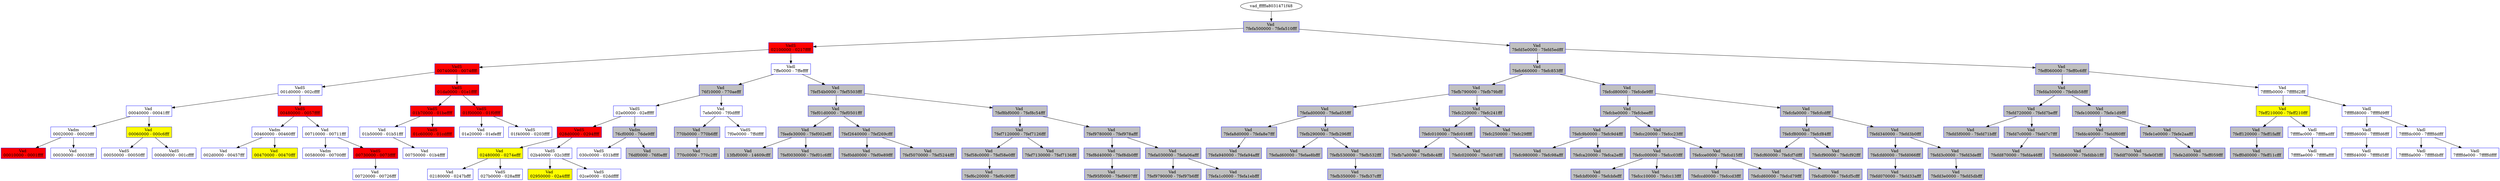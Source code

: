 /* Pid:   1172 */
digraph processtree {
graph [rankdir = "TB"];
vad_fffffa8031471f48 -> vad_fffffa803257c280
vad_fffffa803257c280 [label = "{ Vad \n7fefa500000 - 7fefa510fff }"shape = "record" color = "blue" style = "filled" fillcolor = "gray"];
vad_fffffa803257c280 -> vad_fffffa8031164b30
vad_fffffa8031164b30 [label = "{ VadS\n02100000 - 0217ffff }"shape = "record" color = "blue" style = "filled" fillcolor = "red"];
vad_fffffa8031164b30 -> vad_fffffa80331ff0b0
vad_fffffa80331ff0b0 [label = "{ VadS\n00740000 - 0074ffff }"shape = "record" color = "blue" style = "filled" fillcolor = "red"];
vad_fffffa80331ff0b0 -> vad_fffffa80338e7d70
vad_fffffa80338e7d70 [label = "{ VadS\n001d0000 - 002cffff }"shape = "record" color = "blue" style = "filled" fillcolor = "white"];
vad_fffffa80338e7d70 -> vad_fffffa803166b600
vad_fffffa803166b600 [label = "{ Vad \n00040000 - 00041fff }"shape = "record" color = "blue" style = "filled" fillcolor = "white"];
vad_fffffa803166b600 -> vad_fffffa803252e280
vad_fffffa803252e280 [label = "{ Vadm\n00020000 - 00020fff }"shape = "record" color = "blue" style = "filled" fillcolor = "white"];
vad_fffffa803252e280 -> vad_fffffa8031f3f740
vad_fffffa8031f3f740 [label = "{ Vad \n00010000 - 0001ffff }"shape = "record" color = "blue" style = "filled" fillcolor = "red"];
vad_fffffa803252e280 -> vad_fffffa803166b690
vad_fffffa803166b690 [label = "{ Vad \n00030000 - 00033fff }"shape = "record" color = "blue" style = "filled" fillcolor = "white"];
vad_fffffa803166b600 -> vad_fffffa8031eba260
vad_fffffa8031eba260 [label = "{ Vad \n00060000 - 000c6fff }"shape = "record" color = "blue" style = "filled" fillcolor = "yellow"];
vad_fffffa8031eba260 -> vad_fffffa80310940d0
vad_fffffa80310940d0 [label = "{ VadS\n00050000 - 00050fff }"shape = "record" color = "blue" style = "filled" fillcolor = "white"];
vad_fffffa8031eba260 -> vad_fffffa803317a940
vad_fffffa803317a940 [label = "{ VadS\n000d0000 - 001cffff }"shape = "record" color = "blue" style = "filled" fillcolor = "white"];
vad_fffffa80338e7d70 -> vad_fffffa80332c1ad0
vad_fffffa80332c1ad0 [label = "{ VadS\n00480000 - 0057ffff }"shape = "record" color = "blue" style = "filled" fillcolor = "red"];
vad_fffffa80332c1ad0 -> vad_fffffa803252e140
vad_fffffa803252e140 [label = "{ Vadm\n00460000 - 00460fff }"shape = "record" color = "blue" style = "filled" fillcolor = "white"];
vad_fffffa803252e140 -> vad_fffffa803108b4b0
vad_fffffa803108b4b0 [label = "{ Vad \n002d0000 - 00457fff }"shape = "record" color = "blue" style = "filled" fillcolor = "white"];
vad_fffffa803252e140 -> vad_fffffa8031eaf6f0
vad_fffffa8031eaf6f0 [label = "{ Vad \n00470000 - 00470fff }"shape = "record" color = "blue" style = "filled" fillcolor = "yellow"];
vad_fffffa80332c1ad0 -> vad_fffffa80325be1c0
vad_fffffa80325be1c0 [label = "{ Vad \n00710000 - 00711fff }"shape = "record" color = "blue" style = "filled" fillcolor = "white"];
vad_fffffa80325be1c0 -> vad_fffffa80317fe2d0
vad_fffffa80317fe2d0 [label = "{ Vadm\n00580000 - 00700fff }"shape = "record" color = "blue" style = "filled" fillcolor = "white"];
vad_fffffa80325be1c0 -> vad_fffffa8031001160
vad_fffffa8031001160 [label = "{ VadS\n00730000 - 0073ffff }"shape = "record" color = "blue" style = "filled" fillcolor = "red"];
vad_fffffa8031001160 -> vad_fffffa80314716a0
vad_fffffa80314716a0 [label = "{ Vad \n00720000 - 00726fff }"shape = "record" color = "blue" style = "filled" fillcolor = "white"];
vad_fffffa80331ff0b0 -> vad_fffffa80310995d0
vad_fffffa80310995d0 [label = "{ VadS\n01da0000 - 01e1ffff }"shape = "record" color = "blue" style = "filled" fillcolor = "red"];
vad_fffffa80310995d0 -> vad_fffffa8030ffaaf0
vad_fffffa8030ffaaf0 [label = "{ VadS\n01b70000 - 01beffff }"shape = "record" color = "blue" style = "filled" fillcolor = "red"];
vad_fffffa8030ffaaf0 -> vad_fffffa8031471400
vad_fffffa8031471400 [label = "{ Vad \n01b50000 - 01b51fff }"shape = "record" color = "blue" style = "filled" fillcolor = "white"];
vad_fffffa8031471400 -> vad_fffffa803252e010
vad_fffffa803252e010 [label = "{ Vad \n00750000 - 01b4ffff }"shape = "record" color = "blue" style = "filled" fillcolor = "white"];
vad_fffffa8030ffaaf0 -> vad_fffffa80310c4920
vad_fffffa80310c4920 [label = "{ VadS\n01c60000 - 01cdffff }"shape = "record" color = "blue" style = "filled" fillcolor = "red"];
vad_fffffa80310995d0 -> vad_fffffa80310fa1f0
vad_fffffa80310fa1f0 [label = "{ VadS\n01f00000 - 01f0ffff }"shape = "record" color = "blue" style = "filled" fillcolor = "red"];
vad_fffffa80310fa1f0 -> vad_fffffa803119da80
vad_fffffa803119da80 [label = "{ Vad \n01e20000 - 01efefff }"shape = "record" color = "blue" style = "filled" fillcolor = "white"];
vad_fffffa80310fa1f0 -> vad_fffffa80310918a0
vad_fffffa80310918a0 [label = "{ VadS\n01f40000 - 0203ffff }"shape = "record" color = "blue" style = "filled" fillcolor = "white"];
vad_fffffa8031164b30 -> vad_fffffa8031471a10
vad_fffffa8031471a10 [label = "{ Vadl\n7ffe0000 - 7ffeffff }"shape = "record" color = "blue" style = "filled" fillcolor = "white"];
vad_fffffa8031471a10 -> vad_fffffa80314718f0
vad_fffffa80314718f0 [label = "{ Vad \n76f10000 - 770aefff }"shape = "record" color = "blue" style = "filled" fillcolor = "gray"];
vad_fffffa80314718f0 -> vad_fffffa8033800b00
vad_fffffa8033800b00 [label = "{ VadS\n02e00000 - 02efffff }"shape = "record" color = "blue" style = "filled" fillcolor = "white"];
vad_fffffa8033800b00 -> vad_fffffa80336a1010
vad_fffffa80336a1010 [label = "{ VadS\n028d0000 - 0294ffff }"shape = "record" color = "blue" style = "filled" fillcolor = "red"];
vad_fffffa80336a1010 -> vad_fffffa8031144ce0
vad_fffffa8031144ce0 [label = "{ Vad \n02480000 - 0274efff }"shape = "record" color = "blue" style = "filled" fillcolor = "yellow"];
vad_fffffa8031144ce0 -> vad_fffffa80314712f0
vad_fffffa80314712f0 [label = "{ Vad \n02180000 - 0247bfff }"shape = "record" color = "blue" style = "filled" fillcolor = "white"];
vad_fffffa8031144ce0 -> vad_fffffa80331aa0d0
vad_fffffa80331aa0d0 [label = "{ VadS\n027b0000 - 028affff }"shape = "record" color = "blue" style = "filled" fillcolor = "white"];
vad_fffffa80336a1010 -> vad_fffffa803388a220
vad_fffffa803388a220 [label = "{ VadS\n02b40000 - 02c3ffff }"shape = "record" color = "blue" style = "filled" fillcolor = "white"];
vad_fffffa803388a220 -> vad_fffffa80313e1290
vad_fffffa80313e1290 [label = "{ Vad \n02950000 - 02a4ffff }"shape = "record" color = "blue" style = "filled" fillcolor = "yellow"];
vad_fffffa803388a220 -> vad_fffffa80333fa170
vad_fffffa80333fa170 [label = "{ VadS\n02ce0000 - 02ddffff }"shape = "record" color = "blue" style = "filled" fillcolor = "white"];
vad_fffffa8033800b00 -> vad_fffffa803252e1e0
vad_fffffa803252e1e0 [label = "{ Vadm\n76cf0000 - 76de9fff }"shape = "record" color = "blue" style = "filled" fillcolor = "gray"];
vad_fffffa803252e1e0 -> vad_fffffa8032f02e70
vad_fffffa8032f02e70 [label = "{ VadS\n030c0000 - 031bffff }"shape = "record" color = "blue" style = "filled" fillcolor = "white"];
vad_fffffa803252e1e0 -> vad_fffffa803166b4b0
vad_fffffa803166b4b0 [label = "{ Vad \n76df0000 - 76f0efff }"shape = "record" color = "blue" style = "filled" fillcolor = "gray"];
vad_fffffa80314718f0 -> vad_fffffa803166be50
vad_fffffa803166be50 [label = "{ Vad \n7efe0000 - 7f0dffff }"shape = "record" color = "blue" style = "filled" fillcolor = "white"];
vad_fffffa803166be50 -> vad_fffffa8031e73870
vad_fffffa8031e73870 [label = "{ Vad \n770b0000 - 770b6fff }"shape = "record" color = "blue" style = "filled" fillcolor = "gray"];
vad_fffffa8031e73870 -> vad_fffffa80325e5260
vad_fffffa80325e5260 [label = "{ Vad \n770c0000 - 770c2fff }"shape = "record" color = "blue" style = "filled" fillcolor = "gray"];
vad_fffffa803166be50 -> vad_fffffa803110a270
vad_fffffa803110a270 [label = "{ VadS\n7f0e0000 - 7ffdffff }"shape = "record" color = "blue" style = "filled" fillcolor = "white"];
vad_fffffa8031471a10 -> vad_fffffa803257c3c0
vad_fffffa803257c3c0 [label = "{ Vad \n7fef54b0000 - 7fef5503fff }"shape = "record" color = "blue" style = "filled" fillcolor = "gray"];
vad_fffffa803257c3c0 -> vad_fffffa80325848b0
vad_fffffa80325848b0 [label = "{ Vad \n7fef01d0000 - 7fef0501fff }"shape = "record" color = "blue" style = "filled" fillcolor = "gray"];
vad_fffffa80325848b0 -> vad_fffffa803252f2b0
vad_fffffa803252f2b0 [label = "{ Vad \n7feefe30000 - 7fef002efff }"shape = "record" color = "blue" style = "filled" fillcolor = "gray"];
vad_fffffa803252f2b0 -> vad_fffffa8031471980
vad_fffffa8031471980 [label = "{ Vad \n13fbf0000 - 14609cfff }"shape = "record" color = "blue" style = "filled" fillcolor = "gray"];
vad_fffffa803252f2b0 -> vad_fffffa8032573950
vad_fffffa8032573950 [label = "{ Vad \n7fef0030000 - 7fef01c6fff }"shape = "record" color = "blue" style = "filled" fillcolor = "gray"];
vad_fffffa80325848b0 -> vad_fffffa8032573010
vad_fffffa8032573010 [label = "{ Vad \n7fef2640000 - 7fef269cfff }"shape = "record" color = "blue" style = "filled" fillcolor = "gray"];
vad_fffffa8032573010 -> vad_fffffa80325e7a40
vad_fffffa80325e7a40 [label = "{ Vad \n7fef0dd0000 - 7fef0e89fff }"shape = "record" color = "blue" style = "filled" fillcolor = "gray"];
vad_fffffa8032573010 -> vad_fffffa80325c0380
vad_fffffa80325c0380 [label = "{ Vad \n7fef5070000 - 7fef5244fff }"shape = "record" color = "blue" style = "filled" fillcolor = "gray"];
vad_fffffa803257c3c0 -> vad_fffffa8031676dd0
vad_fffffa8031676dd0 [label = "{ Vad \n7fef8bf0000 - 7fef8c54fff }"shape = "record" color = "blue" style = "filled" fillcolor = "gray"];
vad_fffffa8031676dd0 -> vad_fffffa803257c1f0
vad_fffffa803257c1f0 [label = "{ Vad \n7fef7120000 - 7fef7126fff }"shape = "record" color = "blue" style = "filled" fillcolor = "gray"];
vad_fffffa803257c1f0 -> vad_fffffa80325c0410
vad_fffffa80325c0410 [label = "{ Vad \n7fef58c0000 - 7fef58e0fff }"shape = "record" color = "blue" style = "filled" fillcolor = "gray"];
vad_fffffa80325c0410 -> vad_fffffa803252f460
vad_fffffa803252f460 [label = "{ Vad \n7fef6c20000 - 7fef6c90fff }"shape = "record" color = "blue" style = "filled" fillcolor = "gray"];
vad_fffffa803257c1f0 -> vad_fffffa80325c04a0
vad_fffffa80325c04a0 [label = "{ Vad \n7fef7130000 - 7fef7136fff }"shape = "record" color = "blue" style = "filled" fillcolor = "gray"];
vad_fffffa8031676dd0 -> vad_fffffa8032584140
vad_fffffa8032584140 [label = "{ Vad \n7fef9780000 - 7fef978afff }"shape = "record" color = "blue" style = "filled" fillcolor = "gray"];
vad_fffffa8032584140 -> vad_fffffa8031676e60
vad_fffffa8031676e60 [label = "{ Vad \n7fef8d40000 - 7fef8db0fff }"shape = "record" color = "blue" style = "filled" fillcolor = "gray"];
vad_fffffa8031676e60 -> vad_fffffa803108b5d0
vad_fffffa803108b5d0 [label = "{ Vad \n7fef95f0000 - 7fef9607fff }"shape = "record" color = "blue" style = "filled" fillcolor = "gray"];
vad_fffffa8032584140 -> vad_fffffa803156a0e0
vad_fffffa803156a0e0 [label = "{ Vad \n7fefa030000 - 7fefa06afff }"shape = "record" color = "blue" style = "filled" fillcolor = "gray"];
vad_fffffa803156a0e0 -> vad_fffffa8032584010
vad_fffffa8032584010 [label = "{ Vad \n7fef9790000 - 7fef97b6fff }"shape = "record" color = "blue" style = "filled" fillcolor = "gray"];
vad_fffffa803156a0e0 -> vad_fffffa80316765a0
vad_fffffa80316765a0 [label = "{ Vad \n7fefa1c0000 - 7fefa1ebfff }"shape = "record" color = "blue" style = "filled" fillcolor = "gray"];
vad_fffffa803257c280 -> vad_fffffa8031eaf4f0
vad_fffffa8031eaf4f0 [label = "{ Vad \n7fefd5e0000 - 7fefd5edfff }"shape = "record" color = "blue" style = "filled" fillcolor = "gray"];
vad_fffffa8031eaf4f0 -> vad_fffffa8032584820
vad_fffffa8032584820 [label = "{ Vad \n7fefc660000 - 7fefc853fff }"shape = "record" color = "blue" style = "filled" fillcolor = "gray"];
vad_fffffa8032584820 -> vad_fffffa80325730b0
vad_fffffa80325730b0 [label = "{ Vad \n7fefb790000 - 7fefb79bfff }"shape = "record" color = "blue" style = "filled" fillcolor = "gray"];
vad_fffffa80325730b0 -> vad_fffffa8032584c10
vad_fffffa8032584c10 [label = "{ Vad \n7fefad00000 - 7fefad55fff }"shape = "record" color = "blue" style = "filled" fillcolor = "gray"];
vad_fffffa8032584c10 -> vad_fffffa8031e73290
vad_fffffa8031e73290 [label = "{ Vad \n7fefa8d0000 - 7fefa8e7fff }"shape = "record" color = "blue" style = "filled" fillcolor = "gray"];
vad_fffffa8031e73290 -> vad_fffffa8032584af0
vad_fffffa8032584af0 [label = "{ Vad \n7fefa940000 - 7fefa94afff }"shape = "record" color = "blue" style = "filled" fillcolor = "gray"];
vad_fffffa8032584c10 -> vad_fffffa8031ebbaa0
vad_fffffa8031ebbaa0 [label = "{ Vad \n7fefb290000 - 7fefb296fff }"shape = "record" color = "blue" style = "filled" fillcolor = "gray"];
vad_fffffa8031ebbaa0 -> vad_fffffa80325739e0
vad_fffffa80325739e0 [label = "{ Vad \n7fefad60000 - 7fefae8bfff }"shape = "record" color = "blue" style = "filled" fillcolor = "gray"];
vad_fffffa8031ebbaa0 -> vad_fffffa803108b540
vad_fffffa803108b540 [label = "{ Vad \n7fefb530000 - 7fefb532fff }"shape = "record" color = "blue" style = "filled" fillcolor = "gray"];
vad_fffffa803108b540 -> vad_fffffa80325b19e0
vad_fffffa80325b19e0 [label = "{ Vad \n7fefb350000 - 7fefb37cfff }"shape = "record" color = "blue" style = "filled" fillcolor = "gray"];
vad_fffffa80325730b0 -> vad_fffffa803252f340
vad_fffffa803252f340 [label = "{ Vad \n7fefc220000 - 7fefc241fff }"shape = "record" color = "blue" style = "filled" fillcolor = "gray"];
vad_fffffa803252f340 -> vad_fffffa8031ec2b30
vad_fffffa8031ec2b30 [label = "{ Vad \n7fefc010000 - 7fefc016fff }"shape = "record" color = "blue" style = "filled" fillcolor = "gray"];
vad_fffffa8031ec2b30 -> vad_fffffa8032584a60
vad_fffffa8032584a60 [label = "{ Vad \n7fefb7a0000 - 7fefb8c4fff }"shape = "record" color = "blue" style = "filled" fillcolor = "gray"];
vad_fffffa8031ec2b30 -> vad_fffffa8031ebbd60
vad_fffffa8031ebbd60 [label = "{ Vad \n7fefc020000 - 7fefc074fff }"shape = "record" color = "blue" style = "filled" fillcolor = "gray"];
vad_fffffa803252f340 -> vad_fffffa803252f3d0
vad_fffffa803252f3d0 [label = "{ Vad \n7fefc250000 - 7fefc29ffff }"shape = "record" color = "blue" style = "filled" fillcolor = "gray"];
vad_fffffa8032584820 -> vad_fffffa8031a70890
vad_fffffa8031a70890 [label = "{ Vad \n7fefcd80000 - 7fefcde9fff }"shape = "record" color = "blue" style = "filled" fillcolor = "gray"];
vad_fffffa8031a70890 -> vad_fffffa8031e73170
vad_fffffa8031e73170 [label = "{ Vad \n7fefcbe0000 - 7fefcbeefff }"shape = "record" color = "blue" style = "filled" fillcolor = "gray"];
vad_fffffa8031e73170 -> vad_fffffa80325e5b80
vad_fffffa80325e5b80 [label = "{ Vad \n7fefc9b0000 - 7fefc9d4fff }"shape = "record" color = "blue" style = "filled" fillcolor = "gray"];
vad_fffffa80325e5b80 -> vad_fffffa80325e5c10
vad_fffffa80325e5c10 [label = "{ Vad \n7fefc980000 - 7fefc98afff }"shape = "record" color = "blue" style = "filled" fillcolor = "gray"];
vad_fffffa80325e5b80 -> vad_fffffa80325beb10
vad_fffffa80325beb10 [label = "{ Vad \n7fefca20000 - 7fefca2efff }"shape = "record" color = "blue" style = "filled" fillcolor = "gray"];
vad_fffffa8031e73170 -> vad_fffffa80325e5410
vad_fffffa80325e5410 [label = "{ Vad \n7fefcc20000 - 7fefcc23fff }"shape = "record" color = "blue" style = "filled" fillcolor = "gray"];
vad_fffffa80325e5410 -> vad_fffffa80325e5a60
vad_fffffa80325e5a60 [label = "{ Vad \n7fefcc00000 - 7fefcc03fff }"shape = "record" color = "blue" style = "filled" fillcolor = "gray"];
vad_fffffa80325e5a60 -> vad_fffffa8032573a70
vad_fffffa8032573a70 [label = "{ Vad \n7fefcbf0000 - 7fefcbfefff }"shape = "record" color = "blue" style = "filled" fillcolor = "gray"];
vad_fffffa80325e5a60 -> vad_fffffa80325e59d0
vad_fffffa80325e59d0 [label = "{ Vad \n7fefcc10000 - 7fefcc13fff }"shape = "record" color = "blue" style = "filled" fillcolor = "gray"];
vad_fffffa80325e5410 -> vad_fffffa8031676480
vad_fffffa8031676480 [label = "{ Vad \n7fefcce0000 - 7fefcd15fff }"shape = "record" color = "blue" style = "filled" fillcolor = "gray"];
vad_fffffa8031676480 -> vad_fffffa80325e5380
vad_fffffa80325e5380 [label = "{ Vad \n7fefccd0000 - 7fefccd3fff }"shape = "record" color = "blue" style = "filled" fillcolor = "gray"];
vad_fffffa8031676480 -> vad_fffffa80316763f0
vad_fffffa80316763f0 [label = "{ Vad \n7fefcd60000 - 7fefcd79fff }"shape = "record" color = "blue" style = "filled" fillcolor = "gray"];
vad_fffffa8031a70890 -> vad_fffffa80325c02f0
vad_fffffa80325c02f0 [label = "{ Vad \n7fefcfa0000 - 7fefcfcdfff }"shape = "record" color = "blue" style = "filled" fillcolor = "gray"];
vad_fffffa80325c02f0 -> vad_fffffa80325e54a0
vad_fffffa80325e54a0 [label = "{ Vad \n7fefcf80000 - 7fefcf84fff }"shape = "record" color = "blue" style = "filled" fillcolor = "gray"];
vad_fffffa80325e54a0 -> vad_fffffa8032573b00
vad_fffffa8032573b00 [label = "{ Vad \n7fefcf60000 - 7fefcf7dfff }"shape = "record" color = "blue" style = "filled" fillcolor = "gray"];
vad_fffffa8032573b00 -> vad_fffffa8031e73200
vad_fffffa8031e73200 [label = "{ Vad \n7fefcdf0000 - 7fefcf5cfff }"shape = "record" color = "blue" style = "filled" fillcolor = "gray"];
vad_fffffa80325e54a0 -> vad_fffffa80325e52f0
vad_fffffa80325e52f0 [label = "{ Vad \n7fefcf90000 - 7fefcf92fff }"shape = "record" color = "blue" style = "filled" fillcolor = "gray"];
vad_fffffa80325c02f0 -> vad_fffffa8031eaf2e0
vad_fffffa8031eaf2e0 [label = "{ Vad \n7fefd340000 - 7fefd3b0fff }"shape = "record" color = "blue" style = "filled" fillcolor = "gray"];
vad_fffffa8031eaf2e0 -> vad_fffffa8031676ef0
vad_fffffa8031676ef0 [label = "{ Vad \n7fefcfd0000 - 7fefd066fff }"shape = "record" color = "blue" style = "filled" fillcolor = "gray"];
vad_fffffa8031676ef0 -> vad_fffffa803108b6f0
vad_fffffa803108b6f0 [label = "{ Vad \n7fefd070000 - 7fefd33afff }"shape = "record" color = "blue" style = "filled" fillcolor = "gray"];
vad_fffffa8031eaf2e0 -> vad_fffffa803257c450
vad_fffffa803257c450 [label = "{ Vad \n7fefd3c0000 - 7fefd3defff }"shape = "record" color = "blue" style = "filled" fillcolor = "gray"];
vad_fffffa803257c450 -> vad_fffffa80325737e0
vad_fffffa80325737e0 [label = "{ Vad \n7fefd3e0000 - 7fefd5dbfff }"shape = "record" color = "blue" style = "filled" fillcolor = "gray"];
vad_fffffa8031eaf4f0 -> vad_fffffa8031eaf780
vad_fffffa8031eaf780 [label = "{ Vad \n7feff060000 - 7feff0c6fff }"shape = "record" color = "blue" style = "filled" fillcolor = "gray"];
vad_fffffa8031eaf780 -> vad_fffffa8031676f80
vad_fffffa8031676f80 [label = "{ Vad \n7fefda50000 - 7fefdb58fff }"shape = "record" color = "blue" style = "filled" fillcolor = "gray"];
vad_fffffa8031676f80 -> vad_fffffa8031eaf010
vad_fffffa8031eaf010 [label = "{ Vad \n7fefd720000 - 7fefd7befff }"shape = "record" color = "blue" style = "filled" fillcolor = "gray"];
vad_fffffa8031eaf010 -> vad_fffffa8032573750
vad_fffffa8032573750 [label = "{ Vad \n7fefd5f0000 - 7fefd71bfff }"shape = "record" color = "blue" style = "filled" fillcolor = "gray"];
vad_fffffa8031eaf010 -> vad_fffffa803252f0f0
vad_fffffa803252f0f0 [label = "{ Vad \n7fefd7c0000 - 7fefd7c7fff }"shape = "record" color = "blue" style = "filled" fillcolor = "gray"];
vad_fffffa803252f0f0 -> vad_fffffa8031676510
vad_fffffa8031676510 [label = "{ Vad \n7fefd870000 - 7fefda46fff }"shape = "record" color = "blue" style = "filled" fillcolor = "gray"];
vad_fffffa8031676f80 -> vad_fffffa803119dd90
vad_fffffa803119dd90 [label = "{ Vad \n7fefe100000 - 7fefe1d9fff }"shape = "record" color = "blue" style = "filled" fillcolor = "gray"];
vad_fffffa803119dd90 -> vad_fffffa803108b660
vad_fffffa803108b660 [label = "{ Vad \n7fefdc40000 - 7fefdf60fff }"shape = "record" color = "blue" style = "filled" fillcolor = "gray"];
vad_fffffa803108b660 -> vad_fffffa80325b1950
vad_fffffa80325b1950 [label = "{ Vad \n7fefdb60000 - 7fefdbb1fff }"shape = "record" color = "blue" style = "filled" fillcolor = "gray"];
vad_fffffa803108b660 -> vad_fffffa80325e5af0
vad_fffffa80325e5af0 [label = "{ Vad \n7fefdf70000 - 7fefe0f3fff }"shape = "record" color = "blue" style = "filled" fillcolor = "gray"];
vad_fffffa803119dd90 -> vad_fffffa8031eaf460
vad_fffffa8031eaf460 [label = "{ Vad \n7fefe1e0000 - 7fefe2aafff }"shape = "record" color = "blue" style = "filled" fillcolor = "gray"];
vad_fffffa8031eaf460 -> vad_fffffa803156a010
vad_fffffa803156a010 [label = "{ Vad \n7fefe2d0000 - 7feff059fff }"shape = "record" color = "blue" style = "filled" fillcolor = "gray"];
vad_fffffa8031eaf780 -> vad_fffffa8031471860
vad_fffffa8031471860 [label = "{ Vad \n7fffffb0000 - 7fffffd2fff }"shape = "record" color = "blue" style = "filled" fillcolor = "white"];
vad_fffffa8031471860 -> vad_fffffa8031471730
vad_fffffa8031471730 [label = "{ Vad \n7feff210000 - 7feff210fff }"shape = "record" color = "blue" style = "filled" fillcolor = "yellow"];
vad_fffffa8031471730 -> vad_fffffa803119dbc0
vad_fffffa803119dbc0 [label = "{ Vad \n7feff120000 - 7feff1fafff }"shape = "record" color = "blue" style = "filled" fillcolor = "gray"];
vad_fffffa803119dbc0 -> vad_fffffa803252f010
vad_fffffa803252f010 [label = "{ Vad \n7feff0d0000 - 7feff11cfff }"shape = "record" color = "blue" style = "filled" fillcolor = "gray"];
vad_fffffa8031471730 -> vad_fffffa80325be580
vad_fffffa80325be580 [label = "{ Vadl\n7fffffac000 - 7fffffadfff }"shape = "record" color = "blue" style = "filled" fillcolor = "white"];
vad_fffffa80325be580 -> vad_fffffa80325be6a0
vad_fffffa80325be6a0 [label = "{ Vadl\n7fffffae000 - 7fffffaffff }"shape = "record" color = "blue" style = "filled" fillcolor = "white"];
vad_fffffa8031471860 -> vad_fffffa803252e480
vad_fffffa803252e480 [label = "{ Vadl\n7fffffd8000 - 7fffffd9fff }"shape = "record" color = "blue" style = "filled" fillcolor = "white"];
vad_fffffa803252e480 -> vad_fffffa80314717c0
vad_fffffa80314717c0 [label = "{ Vadl\n7fffffd6000 - 7fffffd6fff }"shape = "record" color = "blue" style = "filled" fillcolor = "white"];
vad_fffffa80314717c0 -> vad_fffffa8032577680
vad_fffffa8032577680 [label = "{ Vadl\n7fffffd4000 - 7fffffd5fff }"shape = "record" color = "blue" style = "filled" fillcolor = "white"];
vad_fffffa803252e480 -> vad_fffffa8031d88920
vad_fffffa8031d88920 [label = "{ Vadl\n7fffffdc000 - 7fffffddfff }"shape = "record" color = "blue" style = "filled" fillcolor = "white"];
vad_fffffa8031d88920 -> vad_fffffa803252e5a0
vad_fffffa803252e5a0 [label = "{ Vadl\n7fffffda000 - 7fffffdbfff }"shape = "record" color = "blue" style = "filled" fillcolor = "white"];
vad_fffffa8031d88920 -> vad_fffffa803166b8a0
vad_fffffa803166b8a0 [label = "{ Vadl\n7fffffde000 - 7fffffdffff }"shape = "record" color = "blue" style = "filled" fillcolor = "white"];
}
